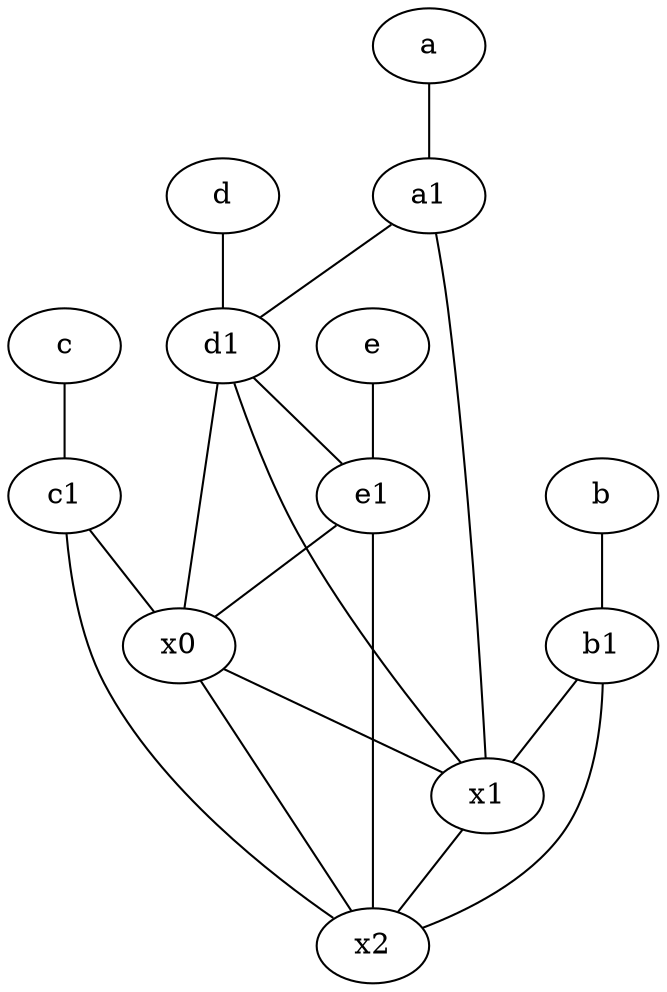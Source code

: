 graph {
	node [labelfontsize=50]
	d [labelfontsize=50 pos="2,5!"]
	d1 [labelfontsize=50 pos="3,5!"]
	e [labelfontsize=50 pos="7,9!"]
	x0 [labelfontsize=50]
	b [labelfontsize=50 pos="10,4!"]
	x1 [labelfontsize=50]
	a [labelfontsize=50 pos="8,2!"]
	c1 [labelfontsize=50 pos="4.5,3!"]
	b1 [labelfontsize=50 pos="9,4!"]
	a1 [labelfontsize=50 pos="8,3!"]
	c [labelfontsize=50 pos="4.5,2!"]
	e1 [labelfontsize=50 pos="7,7!"]
	x2 [labelfontsize=50]
	d -- d1
	a -- a1
	d1 -- x1
	c -- c1
	c1 -- x0
	d1 -- e1
	b -- b1
	x0 -- x2
	e1 -- x0
	e1 -- x2
	x1 -- x2
	c1 -- x2
	b1 -- x2
	d1 -- x0
	a1 -- d1
	a1 -- x1
	x0 -- x1
	b1 -- x1
	e -- e1
}
